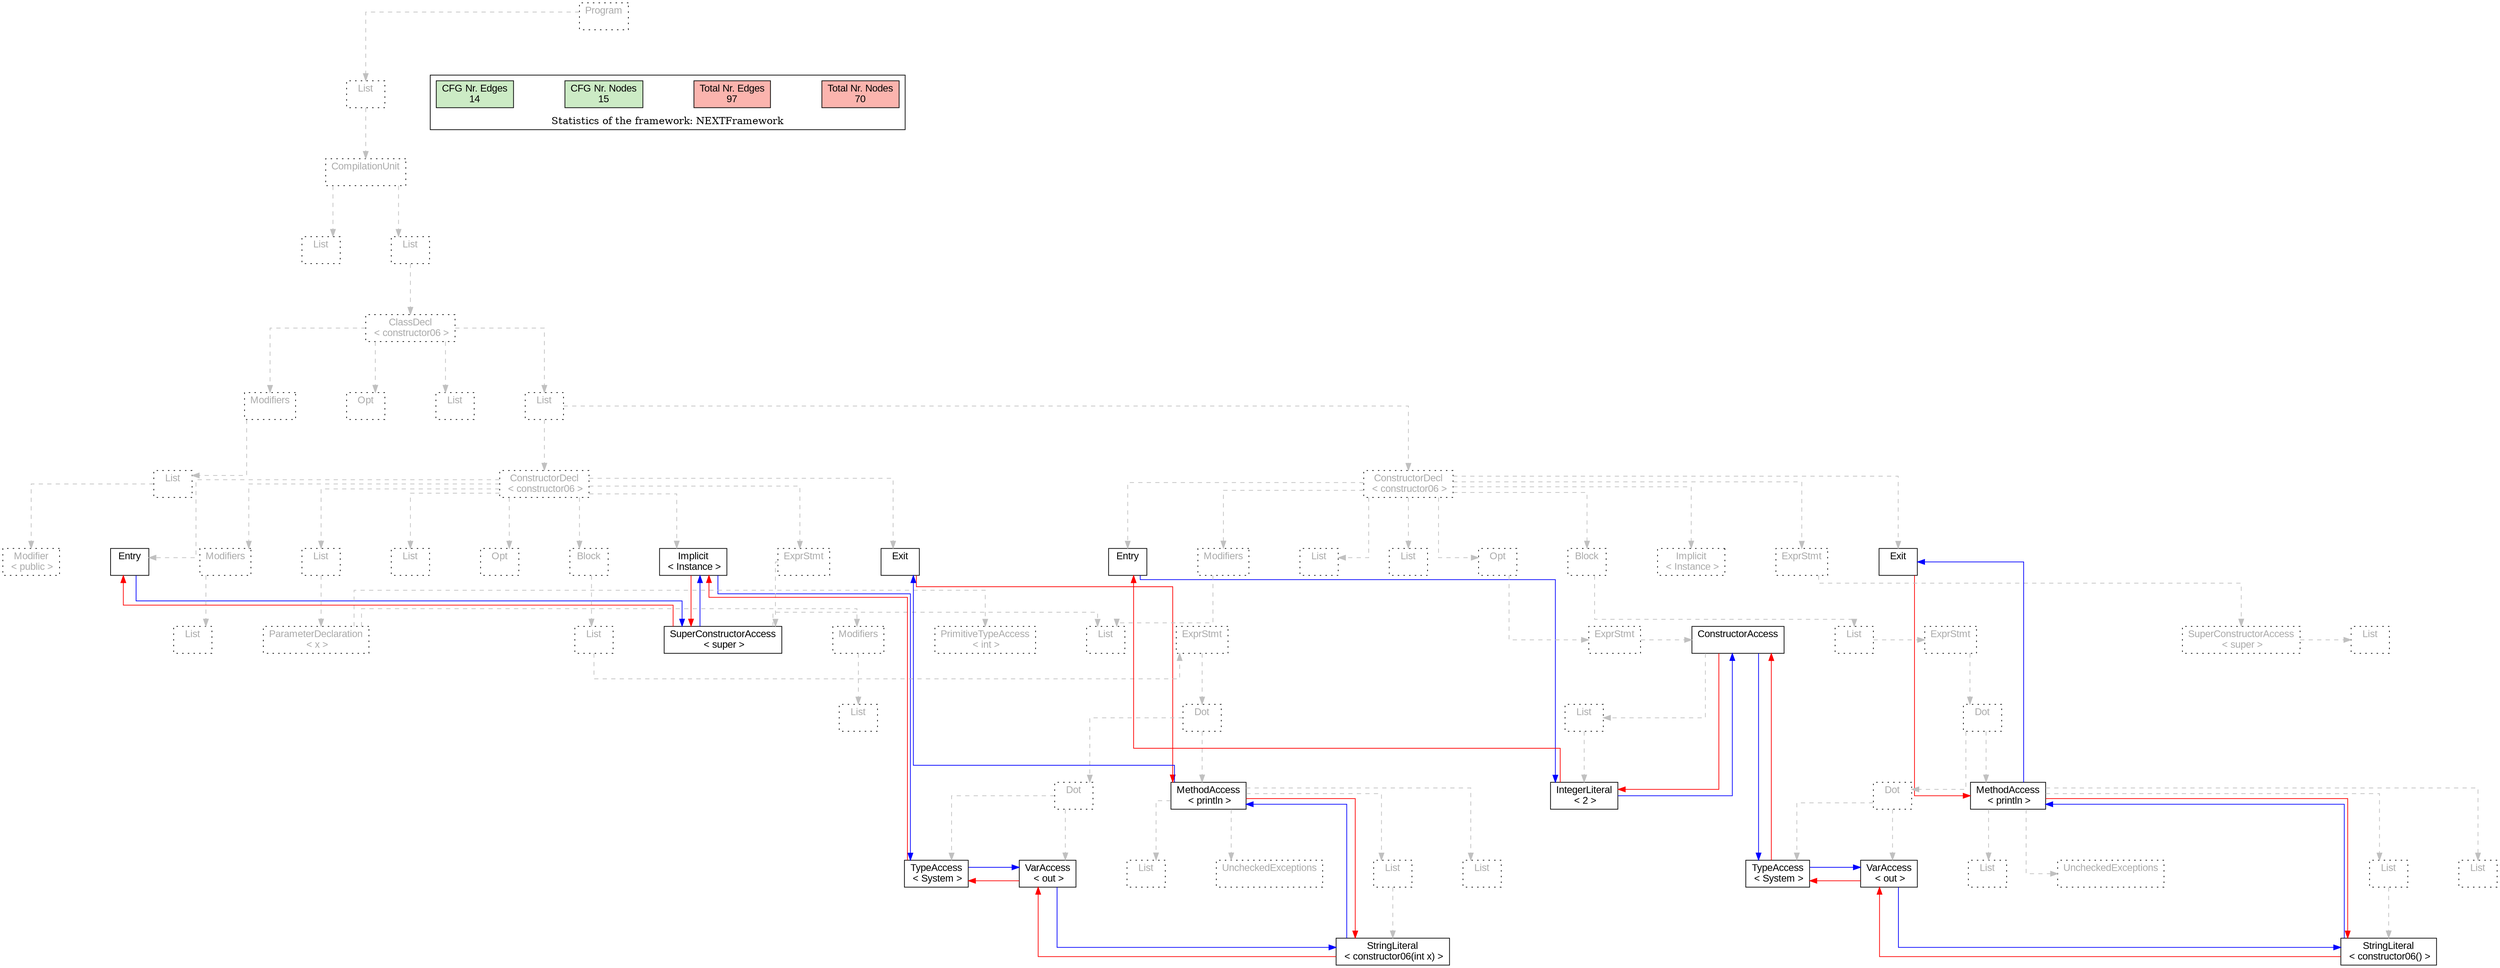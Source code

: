 digraph G {
graph [splines=ortho, nodesep="1", ranksep="1"]
node [shape=rect, fontname=Arial];
{ rank = same; "Program[0]"}
{ rank = same; "List[1]"}
{ rank = same; "CompilationUnit[2]"}
{ rank = same; "List[3]"; "List[4]"}
{ rank = same; "ClassDecl[5]"}
{ rank = same; "Modifiers[6]"; "Opt[9]"; "List[10]"; "List[11]"}
{ rank = same; "List[7]"; "ConstructorDecl[12]"; "ConstructorDecl[35]"}
{ rank = same; "Modifier[8]"; "Entry[13]"; "Implicit[13]"; "Modifiers[13]"; "List[15]"; "List[20]"; "Opt[21]"; "Block[22]"; "Exit[13]"; "ExprStmt[35]"; "Entry[36]"; "Implicit[36]"; "Modifiers[36]"; "List[38]"; "List[39]"; "Opt[40]"; "Block[45]"; "Exit[36]"; "ExprStmt[58]"}
{ rank = same; "List[14]"; "ParameterDeclaration[16]"; "List[23]"; "SuperConstructorAccess[36]"; "List[37]"; "ExprStmt[41]"; "List[46]"; "SuperConstructorAccess[59]"}
{ rank = same; "Modifiers[17]"; "PrimitiveTypeAccess[19]"; "ExprStmt[24]"; "List[37]"; "ConstructorAccess[42]"; "ExprStmt[47]"; "List[60]"}
{ rank = same; "List[18]"; "Dot[25]"; "List[43]"; "Dot[48]"}
{ rank = same; "Dot[26]"; "MethodAccess[29]"; "IntegerLiteral[44]"; "Dot[49]"; "MethodAccess[52]"}
{ rank = same; "TypeAccess[27]"; "VarAccess[28]"; "List[31]"; "List[33]"; "List[34]"; "UncheckedExceptions[30]"; "TypeAccess[50]"; "VarAccess[51]"; "List[54]"; "List[56]"; "List[57]"; "UncheckedExceptions[53]"}
{ rank = same; "StringLiteral[32]"; "StringLiteral[55]"}
"Program[0]" [label="Program\n ", style= dotted   fillcolor="#eeeeee" fontcolor="#aaaaaa"  ]
"List[1]" [label="List\n ", style= dotted   fillcolor="#eeeeee" fontcolor="#aaaaaa"  ]
"CompilationUnit[2]" [label="CompilationUnit\n ", style= dotted   fillcolor="#eeeeee" fontcolor="#aaaaaa"  ]
"List[3]" [label="List\n ", style= dotted   fillcolor="#eeeeee" fontcolor="#aaaaaa"  ]
"List[4]" [label="List\n ", style= dotted   fillcolor="#eeeeee" fontcolor="#aaaaaa"  ]
"ClassDecl[5]" [label="ClassDecl\n < constructor06 >", style= dotted   fillcolor="#eeeeee" fontcolor="#aaaaaa"  ]
"Modifiers[6]" [label="Modifiers\n ", style= dotted   fillcolor="#eeeeee" fontcolor="#aaaaaa"  ]
"List[7]" [label="List\n ", style= dotted   fillcolor="#eeeeee" fontcolor="#aaaaaa"  ]
"Modifier[8]" [label="Modifier\n < public >", style= dotted   fillcolor="#eeeeee" fontcolor="#aaaaaa"  ]
"Opt[9]" [label="Opt\n ", style= dotted   fillcolor="#eeeeee" fontcolor="#aaaaaa"  ]
"List[10]" [label="List\n ", style= dotted   fillcolor="#eeeeee" fontcolor="#aaaaaa"  ]
"List[11]" [label="List\n ", style= dotted   fillcolor="#eeeeee" fontcolor="#aaaaaa"  ]
"ConstructorDecl[12]" [label="ConstructorDecl\n < constructor06 >", style= dotted   fillcolor="#eeeeee" fontcolor="#aaaaaa"  ]
"Entry[13]" [label="Entry\n ", fillcolor=white   style=filled  ]
"Implicit[13]" [label="Implicit\n < Instance >", fillcolor=white   style=filled  ]
"Modifiers[13]" [label="Modifiers\n ", style= dotted   fillcolor="#eeeeee" fontcolor="#aaaaaa"  ]
"List[14]" [label="List\n ", style= dotted   fillcolor="#eeeeee" fontcolor="#aaaaaa"  ]
"List[15]" [label="List\n ", style= dotted   fillcolor="#eeeeee" fontcolor="#aaaaaa"  ]
"ParameterDeclaration[16]" [label="ParameterDeclaration\n < x >", style= dotted   fillcolor="#eeeeee" fontcolor="#aaaaaa"  ]
"Modifiers[17]" [label="Modifiers\n ", style= dotted   fillcolor="#eeeeee" fontcolor="#aaaaaa"  ]
"List[18]" [label="List\n ", style= dotted   fillcolor="#eeeeee" fontcolor="#aaaaaa"  ]
"PrimitiveTypeAccess[19]" [label="PrimitiveTypeAccess\n < int >", style= dotted   fillcolor="#eeeeee" fontcolor="#aaaaaa"  ]
"List[20]" [label="List\n ", style= dotted   fillcolor="#eeeeee" fontcolor="#aaaaaa"  ]
"Opt[21]" [label="Opt\n ", style= dotted   fillcolor="#eeeeee" fontcolor="#aaaaaa"  ]
"Block[22]" [label="Block\n ", style= dotted   fillcolor="#eeeeee" fontcolor="#aaaaaa"  ]
"List[23]" [label="List\n ", style= dotted   fillcolor="#eeeeee" fontcolor="#aaaaaa"  ]
"ExprStmt[24]" [label="ExprStmt\n ", style= dotted   fillcolor="#eeeeee" fontcolor="#aaaaaa"  ]
"Dot[25]" [label="Dot\n ", style= dotted   fillcolor="#eeeeee" fontcolor="#aaaaaa"  ]
"Dot[26]" [label="Dot\n ", style= dotted   fillcolor="#eeeeee" fontcolor="#aaaaaa"  ]
"TypeAccess[27]" [label="TypeAccess\n < System >", fillcolor=white   style=filled  ]
"VarAccess[28]" [label="VarAccess\n < out >", fillcolor=white   style=filled  ]
"MethodAccess[29]" [label="MethodAccess\n < println >", fillcolor=white   style=filled  ]
"List[31]" [label="List\n ", style= dotted   fillcolor="#eeeeee" fontcolor="#aaaaaa"  ]
"StringLiteral[32]" [label="StringLiteral\n < constructor06(int x) >", fillcolor=white   style=filled  ]
"List[33]" [label="List\n ", style= dotted   fillcolor="#eeeeee" fontcolor="#aaaaaa"  ]
"List[34]" [label="List\n ", style= dotted   fillcolor="#eeeeee" fontcolor="#aaaaaa"  ]
"UncheckedExceptions[30]" [label="UncheckedExceptions\n ", style= dotted   fillcolor="#eeeeee" fontcolor="#aaaaaa"  ]
"Exit[13]" [label="Exit\n ", fillcolor=white   style=filled  ]
"ExprStmt[35]" [label="ExprStmt\n ", style= dotted   fillcolor="#eeeeee" fontcolor="#aaaaaa"  ]
"SuperConstructorAccess[36]" [label="SuperConstructorAccess\n < super >", fillcolor=white   style=filled  ]
"List[37]" [label="List\n ", style= dotted   fillcolor="#eeeeee" fontcolor="#aaaaaa"  ]
"ConstructorDecl[35]" [label="ConstructorDecl\n < constructor06 >", style= dotted   fillcolor="#eeeeee" fontcolor="#aaaaaa"  ]
"Entry[36]" [label="Entry\n ", fillcolor=white   style=filled  ]
"Implicit[36]" [label="Implicit\n < Instance >", style= dotted   fillcolor="#eeeeee" fontcolor="#aaaaaa"  ]
"Modifiers[36]" [label="Modifiers\n ", style= dotted   fillcolor="#eeeeee" fontcolor="#aaaaaa"  ]
"List[37]" [label="List\n ", style= dotted   fillcolor="#eeeeee" fontcolor="#aaaaaa"  ]
"List[38]" [label="List\n ", style= dotted   fillcolor="#eeeeee" fontcolor="#aaaaaa"  ]
"List[39]" [label="List\n ", style= dotted   fillcolor="#eeeeee" fontcolor="#aaaaaa"  ]
"Opt[40]" [label="Opt\n ", style= dotted   fillcolor="#eeeeee" fontcolor="#aaaaaa"  ]
"ExprStmt[41]" [label="ExprStmt\n ", style= dotted   fillcolor="#eeeeee" fontcolor="#aaaaaa"  ]
"ConstructorAccess[42]" [label="ConstructorAccess\n ", fillcolor=white   style=filled  ]
"List[43]" [label="List\n ", style= dotted   fillcolor="#eeeeee" fontcolor="#aaaaaa"  ]
"IntegerLiteral[44]" [label="IntegerLiteral\n < 2 >", fillcolor=white   style=filled  ]
"Block[45]" [label="Block\n ", style= dotted   fillcolor="#eeeeee" fontcolor="#aaaaaa"  ]
"List[46]" [label="List\n ", style= dotted   fillcolor="#eeeeee" fontcolor="#aaaaaa"  ]
"ExprStmt[47]" [label="ExprStmt\n ", style= dotted   fillcolor="#eeeeee" fontcolor="#aaaaaa"  ]
"Dot[48]" [label="Dot\n ", style= dotted   fillcolor="#eeeeee" fontcolor="#aaaaaa"  ]
"Dot[49]" [label="Dot\n ", style= dotted   fillcolor="#eeeeee" fontcolor="#aaaaaa"  ]
"TypeAccess[50]" [label="TypeAccess\n < System >", fillcolor=white   style=filled  ]
"VarAccess[51]" [label="VarAccess\n < out >", fillcolor=white   style=filled  ]
"MethodAccess[52]" [label="MethodAccess\n < println >", fillcolor=white   style=filled  ]
"List[54]" [label="List\n ", style= dotted   fillcolor="#eeeeee" fontcolor="#aaaaaa"  ]
"StringLiteral[55]" [label="StringLiteral\n < constructor06() >", fillcolor=white   style=filled  ]
"List[56]" [label="List\n ", style= dotted   fillcolor="#eeeeee" fontcolor="#aaaaaa"  ]
"List[57]" [label="List\n ", style= dotted   fillcolor="#eeeeee" fontcolor="#aaaaaa"  ]
"UncheckedExceptions[53]" [label="UncheckedExceptions\n ", style= dotted   fillcolor="#eeeeee" fontcolor="#aaaaaa"  ]
"Exit[36]" [label="Exit\n ", fillcolor=white   style=filled  ]
"ExprStmt[58]" [label="ExprStmt\n ", style= dotted   fillcolor="#eeeeee" fontcolor="#aaaaaa"  ]
"SuperConstructorAccess[59]" [label="SuperConstructorAccess\n < super >", style= dotted   fillcolor="#eeeeee" fontcolor="#aaaaaa"  ]
"List[60]" [label="List\n ", style= dotted   fillcolor="#eeeeee" fontcolor="#aaaaaa"  ]
"CompilationUnit[2]" -> "List[3]" [style=dashed, color=gray]
"List[7]" -> "Modifier[8]" [style=dashed, color=gray]
"Modifiers[6]" -> "List[7]" [style=dashed, color=gray]
"ClassDecl[5]" -> "Modifiers[6]" [style=dashed, color=gray]
"ClassDecl[5]" -> "Opt[9]" [style=dashed, color=gray]
"ClassDecl[5]" -> "List[10]" [style=dashed, color=gray]
"ConstructorDecl[12]" -> "Entry[13]" [style=dashed, color=gray]
"ConstructorDecl[12]" -> "Implicit[13]" [style=dashed, color=gray]
"Modifiers[13]" -> "List[14]" [style=dashed, color=gray]
"ConstructorDecl[12]" -> "Modifiers[13]" [style=dashed, color=gray]
"Modifiers[17]" -> "List[18]" [style=dashed, color=gray]
"ParameterDeclaration[16]" -> "Modifiers[17]" [style=dashed, color=gray]
"ParameterDeclaration[16]" -> "PrimitiveTypeAccess[19]" [style=dashed, color=gray]
"List[15]" -> "ParameterDeclaration[16]" [style=dashed, color=gray]
"ConstructorDecl[12]" -> "List[15]" [style=dashed, color=gray]
"ConstructorDecl[12]" -> "List[20]" [style=dashed, color=gray]
"ConstructorDecl[12]" -> "Opt[21]" [style=dashed, color=gray]
"Dot[26]" -> "TypeAccess[27]" [style=dashed, color=gray]
"Dot[26]" -> "VarAccess[28]" [style=dashed, color=gray]
"Dot[25]" -> "Dot[26]" [style=dashed, color=gray]
"List[31]" -> "StringLiteral[32]" [style=dashed, color=gray]
"MethodAccess[29]" -> "List[31]" [style=dashed, color=gray]
"MethodAccess[29]" -> "List[33]" [style=dashed, color=gray]
"MethodAccess[29]" -> "List[34]" [style=dashed, color=gray]
"MethodAccess[29]" -> "UncheckedExceptions[30]" [style=dashed, color=gray]
"Dot[25]" -> "MethodAccess[29]" [style=dashed, color=gray]
"ExprStmt[24]" -> "Dot[25]" [style=dashed, color=gray]
"List[23]" -> "ExprStmt[24]" [style=dashed, color=gray]
"Block[22]" -> "List[23]" [style=dashed, color=gray]
"ConstructorDecl[12]" -> "Block[22]" [style=dashed, color=gray]
"ConstructorDecl[12]" -> "Exit[13]" [style=dashed, color=gray]
"SuperConstructorAccess[36]" -> "List[37]" [style=dashed, color=gray]
"ExprStmt[35]" -> "SuperConstructorAccess[36]" [style=dashed, color=gray]
"ConstructorDecl[12]" -> "ExprStmt[35]" [style=dashed, color=gray]
"List[11]" -> "ConstructorDecl[12]" [style=dashed, color=gray]
"ConstructorDecl[35]" -> "Entry[36]" [style=dashed, color=gray]
"ConstructorDecl[35]" -> "Implicit[36]" [style=dashed, color=gray]
"Modifiers[36]" -> "List[37]" [style=dashed, color=gray]
"ConstructorDecl[35]" -> "Modifiers[36]" [style=dashed, color=gray]
"ConstructorDecl[35]" -> "List[38]" [style=dashed, color=gray]
"ConstructorDecl[35]" -> "List[39]" [style=dashed, color=gray]
"List[43]" -> "IntegerLiteral[44]" [style=dashed, color=gray]
"ConstructorAccess[42]" -> "List[43]" [style=dashed, color=gray]
"ExprStmt[41]" -> "ConstructorAccess[42]" [style=dashed, color=gray]
"Opt[40]" -> "ExprStmt[41]" [style=dashed, color=gray]
"ConstructorDecl[35]" -> "Opt[40]" [style=dashed, color=gray]
"Dot[49]" -> "TypeAccess[50]" [style=dashed, color=gray]
"Dot[49]" -> "VarAccess[51]" [style=dashed, color=gray]
"Dot[48]" -> "Dot[49]" [style=dashed, color=gray]
"List[54]" -> "StringLiteral[55]" [style=dashed, color=gray]
"MethodAccess[52]" -> "List[54]" [style=dashed, color=gray]
"MethodAccess[52]" -> "List[56]" [style=dashed, color=gray]
"MethodAccess[52]" -> "List[57]" [style=dashed, color=gray]
"MethodAccess[52]" -> "UncheckedExceptions[53]" [style=dashed, color=gray]
"Dot[48]" -> "MethodAccess[52]" [style=dashed, color=gray]
"ExprStmt[47]" -> "Dot[48]" [style=dashed, color=gray]
"List[46]" -> "ExprStmt[47]" [style=dashed, color=gray]
"Block[45]" -> "List[46]" [style=dashed, color=gray]
"ConstructorDecl[35]" -> "Block[45]" [style=dashed, color=gray]
"ConstructorDecl[35]" -> "Exit[36]" [style=dashed, color=gray]
"SuperConstructorAccess[59]" -> "List[60]" [style=dashed, color=gray]
"ExprStmt[58]" -> "SuperConstructorAccess[59]" [style=dashed, color=gray]
"ConstructorDecl[35]" -> "ExprStmt[58]" [style=dashed, color=gray]
"List[11]" -> "ConstructorDecl[35]" [style=dashed, color=gray]
"ClassDecl[5]" -> "List[11]" [style=dashed, color=gray]
"List[4]" -> "ClassDecl[5]" [style=dashed, color=gray]
"CompilationUnit[2]" -> "List[4]" [style=dashed, color=gray]
"List[1]" -> "CompilationUnit[2]" [style=dashed, color=gray]
"Program[0]" -> "List[1]" [style=dashed, color=gray]
"Exit[13]" -> "MethodAccess[29]" [color=red, constraint=false]
"MethodAccess[29]" -> "Exit[13]" [color=blue, constraint=false, xlabel=" "] 
"MethodAccess[29]" -> "StringLiteral[32]" [color=red, constraint=false]
"StringLiteral[32]" -> "MethodAccess[29]" [color=blue, constraint=false, xlabel=" "] 
"StringLiteral[32]" -> "VarAccess[28]" [color=red, constraint=false]
"VarAccess[28]" -> "StringLiteral[32]" [color=blue, constraint=false, xlabel=" "] 
"VarAccess[28]" -> "TypeAccess[27]" [color=red, constraint=false]
"TypeAccess[27]" -> "VarAccess[28]" [color=blue, constraint=false, xlabel=" "] 
"TypeAccess[27]" -> "Implicit[13]" [color=red, constraint=false]
"Implicit[13]" -> "TypeAccess[27]" [color=blue, constraint=false, xlabel=" "] 
"Implicit[13]" -> "SuperConstructorAccess[36]" [color=red, constraint=false]
"SuperConstructorAccess[36]" -> "Implicit[13]" [color=blue, constraint=false, xlabel=" "] 
"SuperConstructorAccess[36]" -> "Entry[13]" [color=red, constraint=false]
"Entry[13]" -> "SuperConstructorAccess[36]" [color=blue, constraint=false, xlabel=" "] 
"Exit[36]" -> "MethodAccess[52]" [color=red, constraint=false]
"MethodAccess[52]" -> "Exit[36]" [color=blue, constraint=false, xlabel=" "] 
"MethodAccess[52]" -> "StringLiteral[55]" [color=red, constraint=false]
"StringLiteral[55]" -> "MethodAccess[52]" [color=blue, constraint=false, xlabel=" "] 
"StringLiteral[55]" -> "VarAccess[51]" [color=red, constraint=false]
"VarAccess[51]" -> "StringLiteral[55]" [color=blue, constraint=false, xlabel=" "] 
"VarAccess[51]" -> "TypeAccess[50]" [color=red, constraint=false]
"TypeAccess[50]" -> "VarAccess[51]" [color=blue, constraint=false, xlabel=" "] 
"TypeAccess[50]" -> "ConstructorAccess[42]" [color=red, constraint=false]
"ConstructorAccess[42]" -> "TypeAccess[50]" [color=blue, constraint=false, xlabel=" "] 
"ConstructorAccess[42]" -> "IntegerLiteral[44]" [color=red, constraint=false]
"IntegerLiteral[44]" -> "ConstructorAccess[42]" [color=blue, constraint=false, xlabel=" "] 
"IntegerLiteral[44]" -> "Entry[36]" [color=red, constraint=false]
"Entry[36]" -> "IntegerLiteral[44]" [color=blue, constraint=false, xlabel=" "] 
"List[3]" -> "List[4]" [style=invis]
"Modifiers[6]" -> "Opt[9]" -> "List[10]" -> "List[11]" [style=invis]
"ConstructorDecl[12]" -> "ConstructorDecl[35]" [style=invis]
"Entry[13]" -> "Modifiers[13]" -> "List[15]" -> "List[20]" -> "Opt[21]" -> "Block[22]" -> "Exit[13]" [style=invis]
"Modifiers[17]" -> "PrimitiveTypeAccess[19]" [style=invis]
"Dot[26]" -> "MethodAccess[29]" [style=invis]
"TypeAccess[27]" -> "VarAccess[28]" [style=invis]
"Entry[36]" -> "Modifiers[36]" -> "List[38]" -> "List[39]" -> "Opt[40]" -> "Block[45]" -> "Exit[36]" [style=invis]
"Dot[49]" -> "MethodAccess[52]" [style=invis]
"TypeAccess[50]" -> "VarAccess[51]" [style=invis]

subgraph cluster_legend {
{node [style=filled, fillcolor=1, colorscheme="pastel13"]
Nodes [label="Total Nr. Nodes
70", fillcolor=1]
Edges [label="Total Nr. Edges
97", fillcolor=1]
NodesCFG [label="CFG Nr. Nodes
15", fillcolor=3]
EdgesCFG [label="CFG Nr. Edges
14", fillcolor=3]
Nodes-> "Program[0]" -> NodesCFG  [style="invis"]
Edges -> "Program[0]" ->EdgesCFG [style="invis"]}
label = "Statistics of the framework: NEXTFramework"
style="solid"
ranksep=0.05
nodesep=0.01
labelloc = b
len=2
}}
